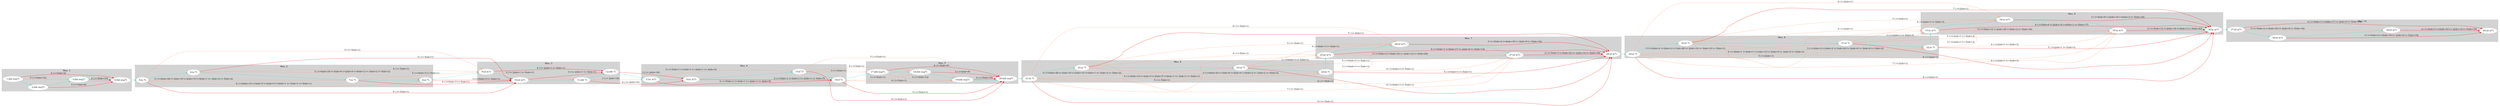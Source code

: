 digraph G { 
rankdir=LR 
subgraph cluster0 {
node [style=filled,color=white];
style=filled;
color=lightgrey;
"1:(bb maj7)"; 
"2:(bb maj7)"; 
"3:(bb maj7)"; 
"4:(bb maj7)"; 
label = "Mes. 1"
}
subgraph cluster4 {
node [style=filled,color=white];
style=filled;
color=lightgrey;
"5:(a 7)"; 
"6:(a 7)"; 
"7:(a 7)"; 
"8:(a 7)"; 
label = "Mes. 2"
}
subgraph cluster8 {
node [style=filled,color=white];
style=filled;
color=lightgrey;
"9:(d m7)"; 
"10:(d m7)"; 
"11:(db 7)"; 
"12:(db 7)"; 
label = "Mes. 3"
}
subgraph cluster12 {
node [style=filled,color=white];
style=filled;
color=lightgrey;
"13:(c m7)"; 
"14:(c m7)"; 
"15:(f 7)"; 
"16:(f 7)"; 
label = "Mes. 4"
}
subgraph cluster16 {
node [style=filled,color=white];
style=filled;
color=lightgrey;
"17:(bb maj7)"; 
"18:(bb maj7)"; 
"19:(bb maj7)"; 
"20:(bb maj7)"; 
label = "Mes. 5"
}
subgraph cluster20 {
node [style=filled,color=white];
style=filled;
color=lightgrey;
"21:(a 7)"; 
"22:(a 7)"; 
"23:(a 7)"; 
"24:(a 7)"; 
label = "Mes. 6"
}
subgraph cluster24 {
node [style=filled,color=white];
style=filled;
color=lightgrey;
"25:(d m7)"; 
"26:(d m7)"; 
"27:(d m7)"; 
"28:(d m7)"; 
label = "Mes. 7"
}
subgraph cluster28 {
node [style=filled,color=white];
style=filled;
color=lightgrey;
"29:(e 7)"; 
"30:(e 7)"; 
"31:(e 7)"; 
"32:(e 7)"; 
label = "Mes. 8"
}
subgraph cluster32 {
node [style=filled,color=white];
style=filled;
color=lightgrey;
"33:(a m7)"; 
"34:(a m7)"; 
"35:(a m7)"; 
"36:(a m7)"; 
label = "Mes. 9"
}
subgraph cluster36 {
node [style=filled,color=white];
style=filled;
color=lightgrey;
"37:(d m7)"; 
"38:(d m7)"; 
"39:(d m7)"; 
"40:(d m7)"; 
label = "Mes. 10"
}
"1:(bb maj7)" -> "2:(bb maj7)" [color="turquoise", constraint=true];
"2:(bb maj7)" -> "3:(bb maj7)" [color="turquoise", constraint=true];
"3:(bb maj7)" -> "4:(bb maj7)" [color="turquoise", constraint=true];
"4:(bb maj7)" -> "5:(a 7)" [color="turquoise", constraint=true];
"5:(a 7)" -> "6:(a 7)" [color="turquoise", constraint=true];
"6:(a 7)" -> "7:(a 7)" [color="turquoise", constraint=true];
"7:(a 7)" -> "8:(a 7)" [color="turquoise", constraint=true];
"8:(a 7)" -> "9:(d m7)" [color="turquoise", constraint=true];
"9:(d m7)" -> "10:(d m7)" [color="turquoise", constraint=true];
"10:(d m7)" -> "11:(db 7)" [color="turquoise", constraint=true];
"11:(db 7)" -> "12:(db 7)" [color="turquoise", constraint=true];
"12:(db 7)" -> "13:(c m7)" [color="turquoise", constraint=true];
"13:(c m7)" -> "14:(c m7)" [color="turquoise", constraint=true];
"14:(c m7)" -> "15:(f 7)" [color="turquoise", constraint=true];
"15:(f 7)" -> "16:(f 7)" [color="turquoise", constraint=true];
"16:(f 7)" -> "17:(bb maj7)" [color="turquoise", constraint=true];
"17:(bb maj7)" -> "18:(bb maj7)" [color="turquoise", constraint=true];
"18:(bb maj7)" -> "19:(bb maj7)" [color="turquoise", constraint=true];
"19:(bb maj7)" -> "20:(bb maj7)" [color="turquoise", constraint=true];
"20:(bb maj7)" -> "21:(a 7)" [color="turquoise", constraint=true];
"21:(a 7)" -> "22:(a 7)" [color="turquoise", constraint=true];
"22:(a 7)" -> "23:(a 7)" [color="turquoise", constraint=true];
"23:(a 7)" -> "24:(a 7)" [color="turquoise", constraint=true];
"24:(a 7)" -> "25:(d m7)" [color="turquoise", constraint=true];
"25:(d m7)" -> "26:(d m7)" [color="turquoise", constraint=true];
"26:(d m7)" -> "27:(d m7)" [color="turquoise", constraint=true];
"27:(d m7)" -> "28:(d m7)" [color="turquoise", constraint=true];
"28:(d m7)" -> "29:(e 7)" [color="turquoise", constraint=true];
"29:(e 7)" -> "30:(e 7)" [color="turquoise", constraint=true];
"30:(e 7)" -> "31:(e 7)" [color="turquoise", constraint=true];
"31:(e 7)" -> "32:(e 7)" [color="turquoise", constraint=true];
"32:(e 7)" -> "33:(a m7)" [color="turquoise", constraint=true];
"33:(a m7)" -> "34:(a m7)" [color="turquoise", constraint=true];
"34:(a m7)" -> "35:(a m7)" [color="turquoise", constraint=true];
"35:(a m7)" -> "36:(a m7)" [color="turquoise", constraint=true];
"36:(a m7)" -> "37:(d m7)" [color="turquoise", constraint=true];
"37:(d m7)" -> "38:(d m7)" [color="turquoise", constraint=true];
"38:(d m7)" -> "39:(d m7)" [color="turquoise", constraint=true];
"39:(d m7)" -> "40:(d m7)" [color="turquoise", constraint=true];
"1:(bb maj7)" -> "4:(bb maj7)" [label="4 ( t=5/nb=6)" , color="red", constraint=true];
"1:(bb maj7)" -> "3:(bb maj7)" [label="3 ( t=5/nb=12)" , color="lightsalmon", constraint=true];
"2:(bb maj7)" -> "4:(bb maj7)" [label="3 ( t=5/nb=8)" , color="red", constraint=true];
"3:(bb maj7)" -> "4:(bb maj7)" [label="2 ( t=5/nb=10)" , color="red", constraint=true];
"5:(a 7)" -> "10:(d m7)" [label="6 ( t=-5/nb=1)" , color="red", constraint=true];
"5:(a 7)" -> "7:(a 7)" [label="3 ( t=6/nb=28 t=3/nb=10 t=2/nb=10 t=0/nb=1 t=-3/nb=2 t=-5/nb=2)" , color="lightsalmon", constraint=true];
"5:(a 7)" -> "8:(a 7)" [label="4 ( t=6/nb=14 t=3/nb=5 t=2/nb=5 t=0/nb=1 t=-3/nb=1 t=-5/nb=1)" , color="lightsalmon", constraint=true];
"5:(a 7)" -> "9:(d m7)" [label="5 ( t=-5/nb=1)" , color="lightsalmon", constraint=true];
"6:(a 7)" -> "10:(d m7)" [label="5 ( t=-5/nb=1)" , color="red", constraint=true];
"6:(a 7)" -> "8:(a 7)" [label="3 ( t=6/nb=24 t=3/nb=6 t=2/nb=6 t=0/nb=2 t=-3/nb=2 t=-5/nb=2)" , color="lightsalmon", constraint=true];
"6:(a 7)" -> "9:(d m7)" [label="4 ( t=-5/nb=1)" , color="lightsalmon", constraint=true];
"7:(a 7)" -> "10:(d m7)" [label="4 ( t=0/nb=3 t=-5/nb=1)" , color="red", constraint=true];
"7:(a 7)" -> "9:(d m7)" [label="3 ( t=0/nb=3 t=-5/nb=1)" , color="lightsalmon", constraint=true];
"8:(a 7)" -> "10:(d m7)" [label="3 ( t=0/nb=3 t=-5/nb=1)" , color="red", constraint=true];
"9:(d m7)" -> "12:(db 7)" [label="4 ( t=-2/nb=1 t=-5/nb=1)" , color="red", constraint=true];
"9:(d m7)" -> "11:(db 7)" [label="3 ( t=-2/nb=1 t=-5/nb=1)" , color="lightsalmon", constraint=true];
"10:(d m7)" -> "12:(db 7)" [label="3 ( t=-2/nb=1 t=-5/nb=1)" , color="red", constraint=true];
"11:(db 7)" -> "14:(c m7)" [label="4 ( t=-2/nb=10)" , color="red", constraint=true];
"11:(db 7)" -> "13:(c m7)" [label="3 ( t=-2/nb=10)" , color="lightsalmon", constraint=true];
"12:(db 7)" -> "14:(c m7)" [label="3 ( t=-2/nb=10)" , color="red", constraint=true];
"13:(c m7)" -> "16:(f 7)" [label="4 ( t=5/nb=1 t=3/nb=1 t=-2/nb=1 t=-4/nb=5)" , color="red", constraint=true];
"13:(c m7)" -> "15:(f 7)" [label="3 ( t=5/nb=1 t=3/nb=1 t=-2/nb=1 t=-4/nb=5)" , color="lightsalmon", constraint=true];
"14:(c m7)" -> "16:(f 7)" [label="3 ( t=5/nb=1 t=3/nb=1 t=-2/nb=1 t=-4/nb=5)" , color="red", constraint=true];
"15:(f 7)" -> "20:(bb maj7)" [label="6 ( t=5/nb=1)" , color="red", constraint=true];
"15:(f 7)" -> "17:(bb maj7)" [label="3 ( t=5/nb=1)" , color="lightsalmon", constraint=true];
"15:(f 7)" -> "18:(bb maj7)" [label="4 ( t=5/nb=1)" , color="lightsalmon", constraint=true];
"15:(f 7)" -> "19:(bb maj7)" [label="5 ( t=5/nb=1)" , color="lightsalmon", constraint=true];
"16:(f 7)" -> "20:(bb maj7)" [label="5 ( t=5/nb=1)" , color="red", constraint=true];
"16:(f 7)" -> "18:(bb maj7)" [label="3 ( t=5/nb=1)" , color="lightsalmon", constraint=true];
"16:(f 7)" -> "19:(bb maj7)" [label="4 ( t=5/nb=1)" , color="lightsalmon", constraint=true];
"17:(bb maj7)" -> "20:(bb maj7)" [label="4 ( t=5/nb=6)" , color="red", constraint=true];
"17:(bb maj7)" -> "19:(bb maj7)" [label="3 ( t=5/nb=12)" , color="lightsalmon", constraint=true];
"18:(bb maj7)" -> "20:(bb maj7)" [label="3 ( t=5/nb=8)" , color="red", constraint=true];
"19:(bb maj7)" -> "20:(bb maj7)" [label="2 ( t=5/nb=10)" , color="red", constraint=true];
"21:(a 7)" -> "28:(d m7)" [label="8 ( t=-5/nb=1)" , color="red", constraint=true];
"21:(a 7)" -> "23:(a 7)" [label="3 ( t=6/nb=28 t=3/nb=10 t=2/nb=10 t=0/nb=1 t=-3/nb=2 t=-5/nb=2)" , color="lightsalmon", constraint=true];
"21:(a 7)" -> "24:(a 7)" [label="4 ( t=6/nb=14 t=3/nb=5 t=2/nb=5 t=0/nb=1 t=-3/nb=1 t=-5/nb=1)" , color="lightsalmon", constraint=true];
"21:(a 7)" -> "25:(d m7)" [label="5 ( t=-5/nb=1)" , color="lightsalmon", constraint=true];
"21:(a 7)" -> "26:(d m7)" [label="6 ( t=-5/nb=1)" , color="lightsalmon", constraint=true];
"21:(a 7)" -> "27:(d m7)" [label="7 ( t=-5/nb=1)" , color="lightsalmon", constraint=true];
"22:(a 7)" -> "28:(d m7)" [label="7 ( t=-5/nb=1)" , color="red", constraint=true];
"22:(a 7)" -> "24:(a 7)" [label="3 ( t=6/nb=24 t=3/nb=6 t=2/nb=6 t=0/nb=2 t=-3/nb=2 t=-5/nb=2)" , color="lightsalmon", constraint=true];
"22:(a 7)" -> "25:(d m7)" [label="4 ( t=-5/nb=1)" , color="lightsalmon", constraint=true];
"22:(a 7)" -> "26:(d m7)" [label="5 ( t=-5/nb=1)" , color="lightsalmon", constraint=true];
"22:(a 7)" -> "27:(d m7)" [label="6 ( t=-5/nb=1)" , color="lightsalmon", constraint=true];
"23:(a 7)" -> "28:(d m7)" [label="6 ( t=0/nb=3 t=-5/nb=1)" , color="red", constraint=true];
"23:(a 7)" -> "25:(d m7)" [label="3 ( t=0/nb=3 t=-5/nb=1)" , color="lightsalmon", constraint=true];
"23:(a 7)" -> "26:(d m7)" [label="4 ( t=0/nb=3 t=-5/nb=1)" , color="lightsalmon", constraint=true];
"23:(a 7)" -> "27:(d m7)" [label="5 ( t=0/nb=3 t=-5/nb=1)" , color="lightsalmon", constraint=true];
"24:(a 7)" -> "28:(d m7)" [label="5 ( t=0/nb=3 t=-5/nb=1)" , color="red", constraint=true];
"24:(a 7)" -> "26:(d m7)" [label="3 ( t=0/nb=3 t=-5/nb=1)" , color="lightsalmon", constraint=true];
"24:(a 7)" -> "27:(d m7)" [label="4 ( t=0/nb=3 t=-5/nb=1)" , color="lightsalmon", constraint=true];
"25:(d m7)" -> "28:(d m7)" [label="4 ( t=5/nb=1 t=0/nb=17 t=-2/nb=6 t=-5/nb=14)" , color="red", constraint=true];
"25:(d m7)" -> "27:(d m7)" [label="3 ( t=5/nb=2 t=0/nb=34 t=-2/nb=12 t=-5/nb=28)" , color="lightsalmon", constraint=true];
"26:(d m7)" -> "28:(d m7)" [label="3 ( t=5/nb=2 t=0/nb=30 t=-2/nb=8 t=-5/nb=16)" , color="red", constraint=true];
"27:(d m7)" -> "28:(d m7)" [label="2 ( t=5/nb=3 t=0/nb=43 t=-2/nb=14 t=-5/nb=18)" , color="red", constraint=true];
"29:(e 7)" -> "36:(a m7)" [label="8 ( t=2/nb=1)" , color="red", constraint=true];
"29:(e 7)" -> "31:(e 7)" [label="3 ( t=4/nb=2 t=2/nb=2 t=1/nb=28 t=-2/nb=10 t=-3/nb=10 t=-5/nb=1)" , color="lightsalmon", constraint=true];
"29:(e 7)" -> "32:(e 7)" [label="4 ( t=4/nb=1 t=2/nb=1 t=1/nb=14 t=-2/nb=5 t=-3/nb=5 t=-5/nb=1)" , color="lightsalmon", constraint=true];
"29:(e 7)" -> "33:(a m7)" [label="5 ( t=2/nb=1)" , color="lightsalmon", constraint=true];
"29:(e 7)" -> "34:(a m7)" [label="6 ( t=2/nb=1)" , color="lightsalmon", constraint=true];
"29:(e 7)" -> "35:(a m7)" [label="7 ( t=2/nb=1)" , color="lightsalmon", constraint=true];
"30:(e 7)" -> "36:(a m7)" [label="7 ( t=2/nb=1)" , color="red", constraint=true];
"30:(e 7)" -> "32:(e 7)" [label="3 ( t=4/nb=2 t=2/nb=2 t=1/nb=24 t=-2/nb=6 t=-3/nb=6 t=-5/nb=2)" , color="lightsalmon", constraint=true];
"30:(e 7)" -> "33:(a m7)" [label="4 ( t=2/nb=1)" , color="lightsalmon", constraint=true];
"30:(e 7)" -> "34:(a m7)" [label="5 ( t=2/nb=1)" , color="lightsalmon", constraint=true];
"30:(e 7)" -> "35:(a m7)" [label="6 ( t=2/nb=1)" , color="lightsalmon", constraint=true];
"31:(e 7)" -> "36:(a m7)" [label="6 ( t=2/nb=1 t=-5/nb=3)" , color="red", constraint=true];
"31:(e 7)" -> "33:(a m7)" [label="3 ( t=2/nb=1 t=-5/nb=3)" , color="lightsalmon", constraint=true];
"31:(e 7)" -> "34:(a m7)" [label="4 ( t=2/nb=1 t=-5/nb=3)" , color="lightsalmon", constraint=true];
"31:(e 7)" -> "35:(a m7)" [label="5 ( t=2/nb=1 t=-5/nb=3)" , color="lightsalmon", constraint=true];
"32:(e 7)" -> "36:(a m7)" [label="5 ( t=2/nb=1 t=-5/nb=3)" , color="red", constraint=true];
"32:(e 7)" -> "34:(a m7)" [label="3 ( t=2/nb=1 t=-5/nb=3)" , color="lightsalmon", constraint=true];
"32:(e 7)" -> "35:(a m7)" [label="4 ( t=2/nb=1 t=-5/nb=3)" , color="lightsalmon", constraint=true];
"33:(a m7)" -> "36:(a m7)" [label="4 ( t=5/nb=6 t=2/nb=14 t=0/nb=1 t=-5/nb=17)" , color="red", constraint=true];
"33:(a m7)" -> "35:(a m7)" [label="3 ( t=5/nb=12 t=2/nb=28 t=0/nb=2 t=-5/nb=34)" , color="lightsalmon", constraint=true];
"34:(a m7)" -> "36:(a m7)" [label="3 ( t=5/nb=8 t=2/nb=16 t=0/nb=2 t=-5/nb=30)" , color="red", constraint=true];
"35:(a m7)" -> "36:(a m7)" [label="2 ( t=5/nb=14 t=2/nb=18 t=0/nb=3 t=-5/nb=43)" , color="red", constraint=true];
"37:(d m7)" -> "40:(d m7)" [label="4 ( t=5/nb=1 t=0/nb=17 t=-2/nb=6 t=-5/nb=14)" , color="red", constraint=true];
"37:(d m7)" -> "39:(d m7)" [label="3 ( t=5/nb=2 t=0/nb=30 t=-2/nb=8 t=-5/nb=16)" , color="lightsalmon", constraint=true];
"38:(d m7)" -> "40:(d m7)" [label="3 ( t=5/nb=2 t=0/nb=30 t=-2/nb=8 t=-5/nb=16)" , color="red", constraint=true];
"39:(d m7)" -> "40:(d m7)" [label="2 ( t=5/nb=3 t=0/nb=43 t=-2/nb=14 t=-5/nb=18)" , color="red", constraint=true];
}